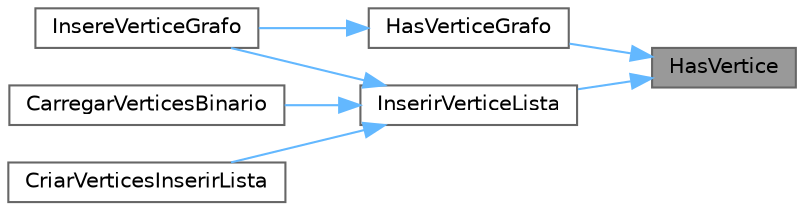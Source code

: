 digraph "HasVertice"
{
 // LATEX_PDF_SIZE
  bgcolor="transparent";
  edge [fontname=Helvetica,fontsize=10,labelfontname=Helvetica,labelfontsize=10];
  node [fontname=Helvetica,fontsize=10,shape=box,height=0.2,width=0.4];
  rankdir="RL";
  Node1 [id="Node000001",label="HasVertice",height=0.2,width=0.4,color="gray40", fillcolor="grey60", style="filled", fontcolor="black",tooltip=" "];
  Node1 -> Node2 [id="edge1_Node000001_Node000002",dir="back",color="steelblue1",style="solid",tooltip=" "];
  Node2 [id="Node000002",label="HasVerticeGrafo",height=0.2,width=0.4,color="grey40", fillcolor="white", style="filled",URL="$_vertice_8c.html#aba4bccb59a13b174aa8100096f6f2847",tooltip="‍**"];
  Node2 -> Node3 [id="edge2_Node000002_Node000003",dir="back",color="steelblue1",style="solid",tooltip=" "];
  Node3 [id="Node000003",label="InsereVerticeGrafo",height=0.2,width=0.4,color="grey40", fillcolor="white", style="filled",URL="$_vertice_8c.html#a1d226cf413abbc102444fe207dba45a5",tooltip=" "];
  Node1 -> Node4 [id="edge3_Node000001_Node000004",dir="back",color="steelblue1",style="solid",tooltip=" "];
  Node4 [id="Node000004",label="InserirVerticeLista",height=0.2,width=0.4,color="grey40", fillcolor="white", style="filled",URL="$_vertice_8c.html#a192ce9891277e5989619c65bd7d20523",tooltip=" "];
  Node4 -> Node5 [id="edge4_Node000004_Node000005",dir="back",color="steelblue1",style="solid",tooltip=" "];
  Node5 [id="Node000005",label="CarregarVerticesBinario",height=0.2,width=0.4,color="grey40", fillcolor="white", style="filled",URL="$_ficheiro_8c.html#a1df2897f85a880ee80e8753cbd1df553",tooltip=" "];
  Node4 -> Node6 [id="edge5_Node000004_Node000006",dir="back",color="steelblue1",style="solid",tooltip=" "];
  Node6 [id="Node000006",label="CriarVerticesInserirLista",height=0.2,width=0.4,color="grey40", fillcolor="white", style="filled",URL="$_vertice_8c.html#a813b2f084fa49fbe0b698966a8b9eda7",tooltip=" "];
  Node4 -> Node3 [id="edge6_Node000004_Node000003",dir="back",color="steelblue1",style="solid",tooltip=" "];
}
